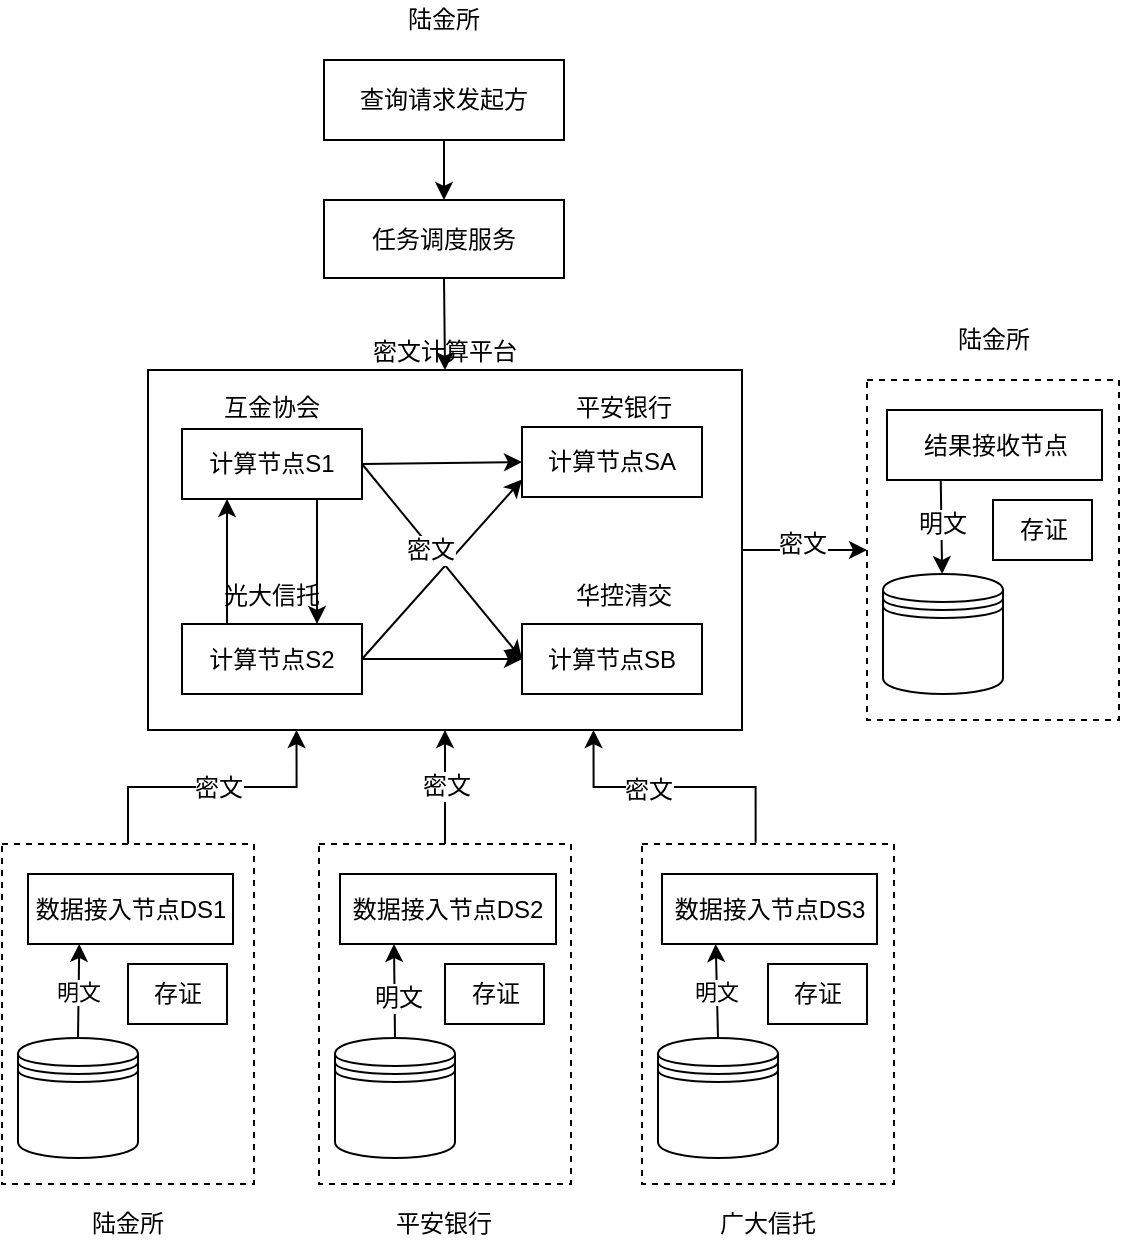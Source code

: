 <mxfile version="12.9.6" type="github"><diagram id="kCpKwJVJHfybIE9ixX9i" name="Page-1"><mxGraphModel dx="988" dy="596" grid="1" gridSize="10" guides="1" tooltips="1" connect="1" arrows="1" fold="1" page="1" pageScale="1" pageWidth="827" pageHeight="1169" math="0" shadow="0"><root><mxCell id="0"/><mxCell id="1" parent="0"/><mxCell id="SZwGPWXOhueTDgwkdfKL-43" value="" style="rounded=0;whiteSpace=wrap;html=1;dashed=1;" vertex="1" parent="1"><mxGeometry x="328.5" y="672" width="126" height="170" as="geometry"/></mxCell><mxCell id="SZwGPWXOhueTDgwkdfKL-1" value="密文计算平台" style="rounded=0;whiteSpace=wrap;html=1;fillColor=none;labelPosition=center;verticalLabelPosition=top;align=center;verticalAlign=bottom;" vertex="1" parent="1"><mxGeometry x="243" y="435" width="297" height="180" as="geometry"/></mxCell><mxCell id="SZwGPWXOhueTDgwkdfKL-6" value="查询请求发起方" style="rounded=0;whiteSpace=wrap;html=1;" vertex="1" parent="1"><mxGeometry x="331" y="280" width="120" height="40" as="geometry"/></mxCell><mxCell id="SZwGPWXOhueTDgwkdfKL-7" value="" style="edgeStyle=orthogonalEdgeStyle;rounded=0;orthogonalLoop=1;jettySize=auto;html=1;entryX=0.25;entryY=1;entryDx=0;entryDy=0;exitX=0.5;exitY=0;exitDx=0;exitDy=0;" edge="1" parent="1" source="SZwGPWXOhueTDgwkdfKL-52" target="SZwGPWXOhueTDgwkdfKL-1"><mxGeometry relative="1" as="geometry"><mxPoint x="240" y="465.0" as="targetPoint"/><mxPoint x="240" y="675" as="sourcePoint"/></mxGeometry></mxCell><mxCell id="SZwGPWXOhueTDgwkdfKL-80" value="密文" style="text;html=1;align=center;verticalAlign=middle;resizable=0;points=[];labelBackgroundColor=#ffffff;" vertex="1" connectable="0" parent="SZwGPWXOhueTDgwkdfKL-7"><mxGeometry x="0.038" relative="1" as="geometry"><mxPoint as="offset"/></mxGeometry></mxCell><mxCell id="SZwGPWXOhueTDgwkdfKL-9" value="数据接入节点DS2" style="rounded=0;whiteSpace=wrap;html=1;" vertex="1" parent="1"><mxGeometry x="339" y="687" width="108" height="35" as="geometry"/></mxCell><mxCell id="SZwGPWXOhueTDgwkdfKL-11" value="任务调度服务" style="rounded=0;whiteSpace=wrap;html=1;" vertex="1" parent="1"><mxGeometry x="331" y="350" width="120" height="39" as="geometry"/></mxCell><mxCell id="SZwGPWXOhueTDgwkdfKL-12" value="" style="edgeStyle=orthogonalEdgeStyle;rounded=0;orthogonalLoop=1;jettySize=auto;html=1;entryX=0.75;entryY=1;entryDx=0;entryDy=0;exitX=0.451;exitY=-0.004;exitDx=0;exitDy=0;exitPerimeter=0;" edge="1" parent="1" source="SZwGPWXOhueTDgwkdfKL-58" target="SZwGPWXOhueTDgwkdfKL-1"><mxGeometry relative="1" as="geometry"><mxPoint x="543.5" y="675" as="sourcePoint"/><mxPoint x="243" y="644.66" as="targetPoint"/></mxGeometry></mxCell><mxCell id="SZwGPWXOhueTDgwkdfKL-78" value="密文" style="text;html=1;align=center;verticalAlign=middle;resizable=0;points=[];labelBackgroundColor=#ffffff;" vertex="1" connectable="0" parent="SZwGPWXOhueTDgwkdfKL-12"><mxGeometry x="0.192" y="1" relative="1" as="geometry"><mxPoint as="offset"/></mxGeometry></mxCell><mxCell id="SZwGPWXOhueTDgwkdfKL-14" value="" style="endArrow=classic;html=1;entryX=0.5;entryY=0;entryDx=0;entryDy=0;exitX=0.5;exitY=1;exitDx=0;exitDy=0;" edge="1" parent="1" source="SZwGPWXOhueTDgwkdfKL-11" target="SZwGPWXOhueTDgwkdfKL-1"><mxGeometry width="50" height="50" relative="1" as="geometry"><mxPoint x="290" y="455" as="sourcePoint"/><mxPoint x="340" y="405" as="targetPoint"/></mxGeometry></mxCell><mxCell id="SZwGPWXOhueTDgwkdfKL-15" value="" style="endArrow=classic;html=1;entryX=0.5;entryY=0;entryDx=0;entryDy=0;exitX=0.5;exitY=1;exitDx=0;exitDy=0;" edge="1" parent="1" source="SZwGPWXOhueTDgwkdfKL-6" target="SZwGPWXOhueTDgwkdfKL-11"><mxGeometry width="50" height="50" relative="1" as="geometry"><mxPoint x="290" y="455" as="sourcePoint"/><mxPoint x="340" y="405" as="targetPoint"/></mxGeometry></mxCell><mxCell id="SZwGPWXOhueTDgwkdfKL-17" value="" style="endArrow=classic;html=1;entryX=0;entryY=0.5;entryDx=0;entryDy=0;exitX=1;exitY=0.5;exitDx=0;exitDy=0;" edge="1" parent="1" source="SZwGPWXOhueTDgwkdfKL-1" target="SZwGPWXOhueTDgwkdfKL-69"><mxGeometry width="50" height="50" relative="1" as="geometry"><mxPoint x="290" y="465" as="sourcePoint"/><mxPoint x="595" y="525" as="targetPoint"/></mxGeometry></mxCell><mxCell id="SZwGPWXOhueTDgwkdfKL-77" value="密文" style="text;html=1;align=center;verticalAlign=middle;resizable=0;points=[];labelBackgroundColor=#ffffff;" vertex="1" connectable="0" parent="SZwGPWXOhueTDgwkdfKL-17"><mxGeometry x="-0.056" y="3" relative="1" as="geometry"><mxPoint as="offset"/></mxGeometry></mxCell><mxCell id="SZwGPWXOhueTDgwkdfKL-22" value="存证" style="rounded=0;whiteSpace=wrap;html=1;fillColor=none;" vertex="1" parent="1"><mxGeometry x="391.5" y="732" width="49.5" height="30" as="geometry"/></mxCell><mxCell id="SZwGPWXOhueTDgwkdfKL-23" value="计算节点S1" style="rounded=0;whiteSpace=wrap;html=1;fillColor=none;" vertex="1" parent="1"><mxGeometry x="260" y="464.5" width="90" height="35" as="geometry"/></mxCell><mxCell id="SZwGPWXOhueTDgwkdfKL-24" value="" style="endArrow=classic;html=1;exitX=0.25;exitY=0;exitDx=0;exitDy=0;entryX=0.25;entryY=1;entryDx=0;entryDy=0;" edge="1" parent="1" source="SZwGPWXOhueTDgwkdfKL-26" target="SZwGPWXOhueTDgwkdfKL-23"><mxGeometry width="50" height="50" relative="1" as="geometry"><mxPoint x="290" y="535" as="sourcePoint"/><mxPoint x="490" y="520" as="targetPoint"/></mxGeometry></mxCell><mxCell id="SZwGPWXOhueTDgwkdfKL-26" value="计算节点S2" style="rounded=0;whiteSpace=wrap;html=1;fillColor=none;" vertex="1" parent="1"><mxGeometry x="260" y="562" width="90" height="35" as="geometry"/></mxCell><mxCell id="SZwGPWXOhueTDgwkdfKL-29" value="计算节点SB" style="rounded=0;whiteSpace=wrap;html=1;fillColor=none;" vertex="1" parent="1"><mxGeometry x="430" y="562" width="90" height="35" as="geometry"/></mxCell><mxCell id="SZwGPWXOhueTDgwkdfKL-30" value="计算节点SA" style="rounded=0;whiteSpace=wrap;html=1;fillColor=none;" vertex="1" parent="1"><mxGeometry x="430" y="463.5" width="90" height="35" as="geometry"/></mxCell><mxCell id="SZwGPWXOhueTDgwkdfKL-31" value="" style="endArrow=classic;html=1;exitX=0.75;exitY=1;exitDx=0;exitDy=0;entryX=0.75;entryY=0;entryDx=0;entryDy=0;" edge="1" parent="1" source="SZwGPWXOhueTDgwkdfKL-23" target="SZwGPWXOhueTDgwkdfKL-26"><mxGeometry width="50" height="50" relative="1" as="geometry"><mxPoint x="302.5" y="560" as="sourcePoint"/><mxPoint x="302.5" y="512.5" as="targetPoint"/></mxGeometry></mxCell><mxCell id="SZwGPWXOhueTDgwkdfKL-32" value="" style="endArrow=classic;html=1;exitX=1;exitY=0.5;exitDx=0;exitDy=0;entryX=0;entryY=0.5;entryDx=0;entryDy=0;" edge="1" parent="1" source="SZwGPWXOhueTDgwkdfKL-23" target="SZwGPWXOhueTDgwkdfKL-30"><mxGeometry width="50" height="50" relative="1" as="geometry"><mxPoint x="347.5" y="512.5" as="sourcePoint"/><mxPoint x="347.5" y="560" as="targetPoint"/></mxGeometry></mxCell><mxCell id="SZwGPWXOhueTDgwkdfKL-33" value="" style="endArrow=classic;html=1;exitX=1;exitY=0.5;exitDx=0;exitDy=0;entryX=0;entryY=0.5;entryDx=0;entryDy=0;" edge="1" parent="1" source="SZwGPWXOhueTDgwkdfKL-26" target="SZwGPWXOhueTDgwkdfKL-29"><mxGeometry width="50" height="50" relative="1" as="geometry"><mxPoint x="347.5" y="512.5" as="sourcePoint"/><mxPoint x="347.5" y="560" as="targetPoint"/></mxGeometry></mxCell><mxCell id="SZwGPWXOhueTDgwkdfKL-34" value="" style="endArrow=classic;html=1;exitX=1;exitY=0.5;exitDx=0;exitDy=0;entryX=0;entryY=0.75;entryDx=0;entryDy=0;" edge="1" parent="1" source="SZwGPWXOhueTDgwkdfKL-26" target="SZwGPWXOhueTDgwkdfKL-30"><mxGeometry width="50" height="50" relative="1" as="geometry"><mxPoint x="347.5" y="512.5" as="sourcePoint"/><mxPoint x="347.5" y="560" as="targetPoint"/></mxGeometry></mxCell><mxCell id="SZwGPWXOhueTDgwkdfKL-35" value="" style="endArrow=classic;html=1;exitX=1;exitY=0.5;exitDx=0;exitDy=0;entryX=0;entryY=0.5;entryDx=0;entryDy=0;" edge="1" parent="1" source="SZwGPWXOhueTDgwkdfKL-23" target="SZwGPWXOhueTDgwkdfKL-29"><mxGeometry width="50" height="50" relative="1" as="geometry"><mxPoint x="360" y="577.5" as="sourcePoint"/><mxPoint x="440" y="503.75" as="targetPoint"/></mxGeometry></mxCell><mxCell id="SZwGPWXOhueTDgwkdfKL-81" value="密文" style="text;html=1;align=center;verticalAlign=middle;resizable=0;points=[];labelBackgroundColor=#ffffff;" vertex="1" connectable="0" parent="SZwGPWXOhueTDgwkdfKL-35"><mxGeometry x="-0.128" y="-1" relative="1" as="geometry"><mxPoint as="offset"/></mxGeometry></mxCell><mxCell id="SZwGPWXOhueTDgwkdfKL-36" value="华控清交" style="text;html=1;strokeColor=none;fillColor=none;align=center;verticalAlign=middle;whiteSpace=wrap;rounded=0;" vertex="1" parent="1"><mxGeometry x="451" y="538" width="60" height="20" as="geometry"/></mxCell><mxCell id="SZwGPWXOhueTDgwkdfKL-37" value="平安银行" style="text;html=1;strokeColor=none;fillColor=none;align=center;verticalAlign=middle;whiteSpace=wrap;rounded=0;" vertex="1" parent="1"><mxGeometry x="451" y="443.5" width="60" height="20" as="geometry"/></mxCell><mxCell id="SZwGPWXOhueTDgwkdfKL-38" value="互金协会" style="text;html=1;strokeColor=none;fillColor=none;align=center;verticalAlign=middle;whiteSpace=wrap;rounded=0;" vertex="1" parent="1"><mxGeometry x="275" y="443.5" width="60" height="20" as="geometry"/></mxCell><mxCell id="SZwGPWXOhueTDgwkdfKL-41" value="光大信托" style="text;html=1;strokeColor=none;fillColor=none;align=center;verticalAlign=middle;whiteSpace=wrap;rounded=0;" vertex="1" parent="1"><mxGeometry x="275" y="538" width="60" height="20" as="geometry"/></mxCell><mxCell id="SZwGPWXOhueTDgwkdfKL-42" value="" style="shape=datastore;whiteSpace=wrap;html=1;" vertex="1" parent="1"><mxGeometry x="336.5" y="769" width="60" height="60" as="geometry"/></mxCell><mxCell id="SZwGPWXOhueTDgwkdfKL-44" value="" style="endArrow=classic;html=1;exitX=0.5;exitY=0;exitDx=0;exitDy=0;entryX=0.25;entryY=1;entryDx=0;entryDy=0;" edge="1" parent="1" source="SZwGPWXOhueTDgwkdfKL-42" target="SZwGPWXOhueTDgwkdfKL-9"><mxGeometry width="50" height="50" relative="1" as="geometry"><mxPoint x="391" y="732" as="sourcePoint"/><mxPoint x="441" y="682" as="targetPoint"/></mxGeometry></mxCell><mxCell id="SZwGPWXOhueTDgwkdfKL-75" value="明文" style="text;html=1;align=center;verticalAlign=middle;resizable=0;points=[];labelBackgroundColor=#ffffff;" vertex="1" connectable="0" parent="SZwGPWXOhueTDgwkdfKL-44"><mxGeometry x="-0.142" y="-1" relative="1" as="geometry"><mxPoint as="offset"/></mxGeometry></mxCell><mxCell id="SZwGPWXOhueTDgwkdfKL-45" value="平安银行" style="text;html=1;strokeColor=none;fillColor=none;align=center;verticalAlign=middle;whiteSpace=wrap;rounded=0;" vertex="1" parent="1"><mxGeometry x="361" y="852" width="60" height="20" as="geometry"/></mxCell><mxCell id="SZwGPWXOhueTDgwkdfKL-52" value="" style="rounded=0;whiteSpace=wrap;html=1;dashed=1;" vertex="1" parent="1"><mxGeometry x="170" y="672" width="126" height="170" as="geometry"/></mxCell><mxCell id="SZwGPWXOhueTDgwkdfKL-53" value="数据接入节点DS1" style="rounded=0;whiteSpace=wrap;html=1;" vertex="1" parent="1"><mxGeometry x="183" y="687" width="102.5" height="35" as="geometry"/></mxCell><mxCell id="SZwGPWXOhueTDgwkdfKL-54" value="存证" style="rounded=0;whiteSpace=wrap;html=1;fillColor=none;" vertex="1" parent="1"><mxGeometry x="233" y="732" width="49.5" height="30" as="geometry"/></mxCell><mxCell id="SZwGPWXOhueTDgwkdfKL-55" value="" style="shape=datastore;whiteSpace=wrap;html=1;" vertex="1" parent="1"><mxGeometry x="178" y="769" width="60" height="60" as="geometry"/></mxCell><mxCell id="SZwGPWXOhueTDgwkdfKL-56" value="明文" style="endArrow=classic;html=1;exitX=0.5;exitY=0;exitDx=0;exitDy=0;entryX=0.25;entryY=1;entryDx=0;entryDy=0;" edge="1" parent="1" source="SZwGPWXOhueTDgwkdfKL-55" target="SZwGPWXOhueTDgwkdfKL-53"><mxGeometry width="50" height="50" relative="1" as="geometry"><mxPoint x="232.5" y="732" as="sourcePoint"/><mxPoint x="282.5" y="682" as="targetPoint"/></mxGeometry></mxCell><mxCell id="SZwGPWXOhueTDgwkdfKL-57" value="陆金所" style="text;html=1;strokeColor=none;fillColor=none;align=center;verticalAlign=middle;whiteSpace=wrap;rounded=0;" vertex="1" parent="1"><mxGeometry x="202.5" y="852" width="60" height="20" as="geometry"/></mxCell><mxCell id="SZwGPWXOhueTDgwkdfKL-58" value="" style="rounded=0;whiteSpace=wrap;html=1;dashed=1;" vertex="1" parent="1"><mxGeometry x="490" y="672" width="126" height="170" as="geometry"/></mxCell><mxCell id="SZwGPWXOhueTDgwkdfKL-59" value="数据接入节点DS3" style="rounded=0;whiteSpace=wrap;html=1;" vertex="1" parent="1"><mxGeometry x="500" y="687" width="107.5" height="35" as="geometry"/></mxCell><mxCell id="SZwGPWXOhueTDgwkdfKL-60" value="存证" style="rounded=0;whiteSpace=wrap;html=1;fillColor=none;" vertex="1" parent="1"><mxGeometry x="553" y="732" width="49.5" height="30" as="geometry"/></mxCell><mxCell id="SZwGPWXOhueTDgwkdfKL-61" value="" style="shape=datastore;whiteSpace=wrap;html=1;" vertex="1" parent="1"><mxGeometry x="498" y="769" width="60" height="60" as="geometry"/></mxCell><mxCell id="SZwGPWXOhueTDgwkdfKL-62" value="明文" style="endArrow=classic;html=1;exitX=0.5;exitY=0;exitDx=0;exitDy=0;entryX=0.25;entryY=1;entryDx=0;entryDy=0;" edge="1" parent="1" source="SZwGPWXOhueTDgwkdfKL-61" target="SZwGPWXOhueTDgwkdfKL-59"><mxGeometry width="50" height="50" relative="1" as="geometry"><mxPoint x="552.5" y="732" as="sourcePoint"/><mxPoint x="602.5" y="682" as="targetPoint"/></mxGeometry></mxCell><mxCell id="SZwGPWXOhueTDgwkdfKL-63" value="广大信托" style="text;html=1;strokeColor=none;fillColor=none;align=center;verticalAlign=middle;whiteSpace=wrap;rounded=0;" vertex="1" parent="1"><mxGeometry x="522.5" y="852" width="60" height="20" as="geometry"/></mxCell><mxCell id="SZwGPWXOhueTDgwkdfKL-66" value="" style="edgeStyle=orthogonalEdgeStyle;rounded=0;orthogonalLoop=1;jettySize=auto;html=1;entryX=0.5;entryY=1;entryDx=0;entryDy=0;" edge="1" parent="1" source="SZwGPWXOhueTDgwkdfKL-43" target="SZwGPWXOhueTDgwkdfKL-1"><mxGeometry relative="1" as="geometry"><mxPoint x="327.25" y="625" as="targetPoint"/><mxPoint x="250" y="685" as="sourcePoint"/></mxGeometry></mxCell><mxCell id="SZwGPWXOhueTDgwkdfKL-79" value="密文" style="text;html=1;align=center;verticalAlign=middle;resizable=0;points=[];labelBackgroundColor=#ffffff;" vertex="1" connectable="0" parent="SZwGPWXOhueTDgwkdfKL-66"><mxGeometry x="0.018" relative="1" as="geometry"><mxPoint as="offset"/></mxGeometry></mxCell><mxCell id="SZwGPWXOhueTDgwkdfKL-67" value="陆金所" style="text;html=1;strokeColor=none;fillColor=none;align=center;verticalAlign=middle;whiteSpace=wrap;rounded=0;" vertex="1" parent="1"><mxGeometry x="361" y="250" width="60" height="20" as="geometry"/></mxCell><mxCell id="SZwGPWXOhueTDgwkdfKL-69" value="" style="rounded=0;whiteSpace=wrap;html=1;dashed=1;" vertex="1" parent="1"><mxGeometry x="602.5" y="440" width="126" height="170" as="geometry"/></mxCell><mxCell id="SZwGPWXOhueTDgwkdfKL-70" value="结果接收节点" style="rounded=0;whiteSpace=wrap;html=1;" vertex="1" parent="1"><mxGeometry x="612.5" y="455" width="107.5" height="35" as="geometry"/></mxCell><mxCell id="SZwGPWXOhueTDgwkdfKL-71" value="存证" style="rounded=0;whiteSpace=wrap;html=1;fillColor=none;" vertex="1" parent="1"><mxGeometry x="665.5" y="500" width="49.5" height="30" as="geometry"/></mxCell><mxCell id="SZwGPWXOhueTDgwkdfKL-72" value="" style="shape=datastore;whiteSpace=wrap;html=1;" vertex="1" parent="1"><mxGeometry x="610.5" y="537" width="60" height="60" as="geometry"/></mxCell><mxCell id="SZwGPWXOhueTDgwkdfKL-73" value="" style="endArrow=classic;html=1;exitX=0.25;exitY=1;exitDx=0;exitDy=0;" edge="1" parent="1" source="SZwGPWXOhueTDgwkdfKL-70" target="SZwGPWXOhueTDgwkdfKL-72"><mxGeometry width="50" height="50" relative="1" as="geometry"><mxPoint x="665" y="500" as="sourcePoint"/><mxPoint x="715" y="450" as="targetPoint"/></mxGeometry></mxCell><mxCell id="SZwGPWXOhueTDgwkdfKL-76" value="明文" style="text;html=1;align=center;verticalAlign=middle;resizable=0;points=[];labelBackgroundColor=#ffffff;" vertex="1" connectable="0" parent="SZwGPWXOhueTDgwkdfKL-73"><mxGeometry x="-0.057" relative="1" as="geometry"><mxPoint as="offset"/></mxGeometry></mxCell><mxCell id="SZwGPWXOhueTDgwkdfKL-74" value="陆金所" style="text;html=1;strokeColor=none;fillColor=none;align=center;verticalAlign=middle;whiteSpace=wrap;rounded=0;" vertex="1" parent="1"><mxGeometry x="635.5" y="410" width="60" height="20" as="geometry"/></mxCell></root></mxGraphModel></diagram></mxfile>
